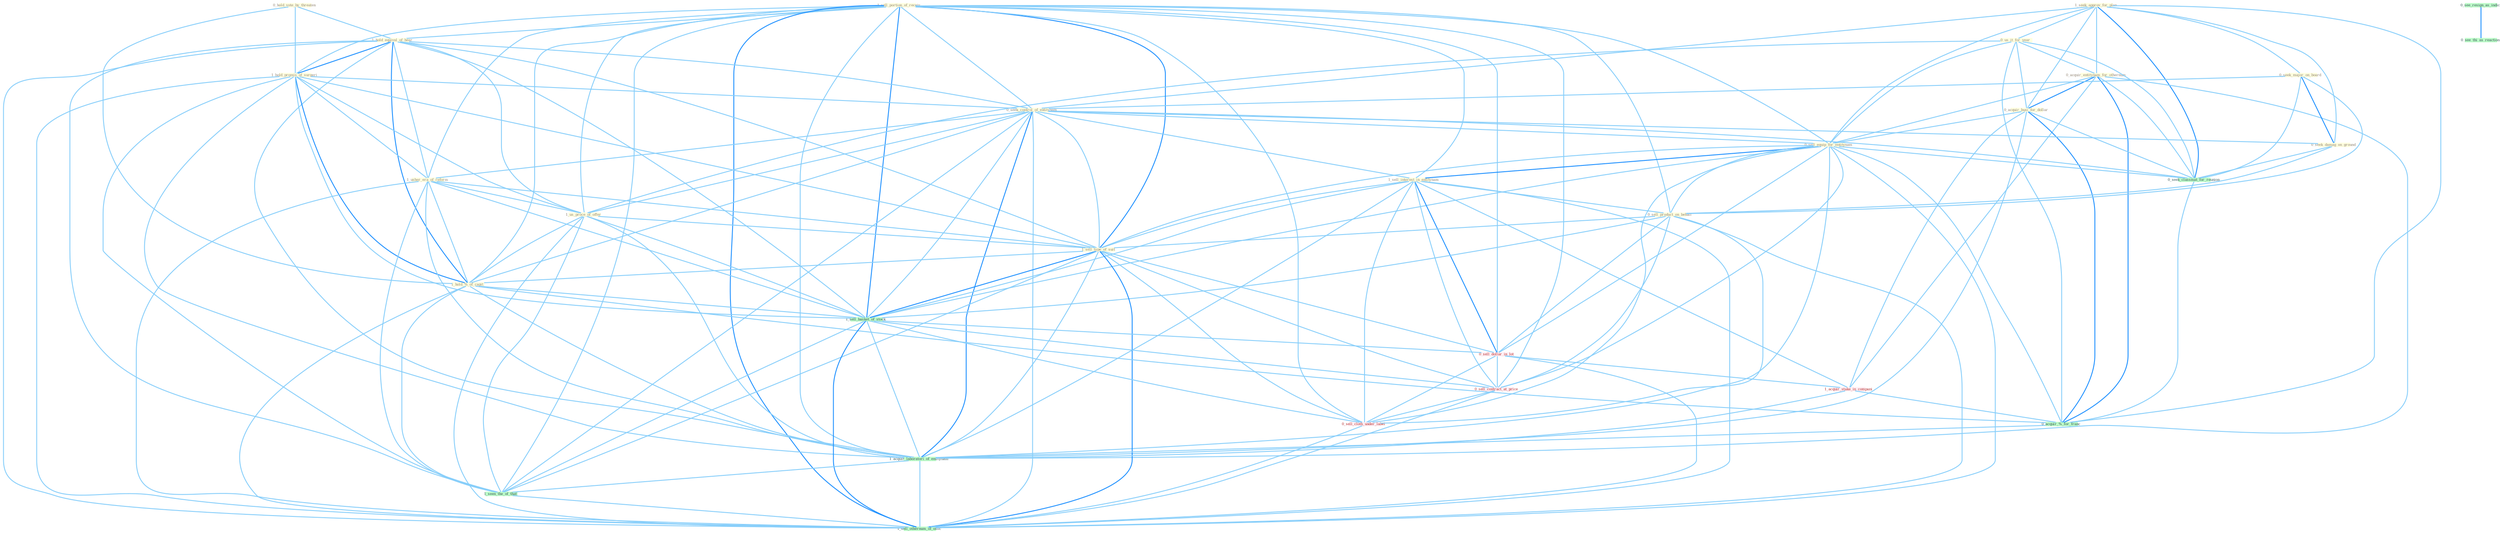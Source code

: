 Graph G{ 
    node
    [shape=polygon,style=filled,width=.5,height=.06,color="#BDFCC9",fixedsize=true,fontsize=4,
    fontcolor="#2f4f4f"];
    {node
    [color="#ffffe0", fontcolor="#8b7d6b"] "0_hold_vote_by_threaten " "1_seek_approv_for_plan " "1_sell_portion_of_receiv " "0_us_it_for_year " "1_hold_equival_of_hear " "0_acquir_entitynam_for_othernum " "0_acquir_busi_for_dollar " "0_seek_major_on_board " "1_hold_promis_of_surgeri " "0_seek_control_of_entitynam " "0_seek_damag_on_ground " "1_usher_era_of_reform " "1_us_proce_of_offer " "0_sell_equip_for_entitynam " "1_sell_interest_in_entitynam " "0_sell_product_on_behalf " "1_sell_type_of_suit " "1_hold_%_of_capit "}
{node [color="#fff0f5", fontcolor="#b22222"] "0_sell_dollar_in_lot " "1_acquir_stake_in_compani " "0_sell_contract_at_price " "0_sell_cloth_under_label "}
edge [color="#B0E2FF"];

	"0_hold_vote_by_threaten " -- "1_hold_equival_of_hear " [w="1", color="#87cefa" ];
	"0_hold_vote_by_threaten " -- "1_hold_promis_of_surgeri " [w="1", color="#87cefa" ];
	"0_hold_vote_by_threaten " -- "1_hold_%_of_capit " [w="1", color="#87cefa" ];
	"1_seek_approv_for_plan " -- "0_us_it_for_year " [w="1", color="#87cefa" ];
	"1_seek_approv_for_plan " -- "0_acquir_entitynam_for_othernum " [w="1", color="#87cefa" ];
	"1_seek_approv_for_plan " -- "0_acquir_busi_for_dollar " [w="1", color="#87cefa" ];
	"1_seek_approv_for_plan " -- "0_seek_major_on_board " [w="1", color="#87cefa" ];
	"1_seek_approv_for_plan " -- "0_seek_control_of_entitynam " [w="1", color="#87cefa" ];
	"1_seek_approv_for_plan " -- "0_seek_damag_on_ground " [w="1", color="#87cefa" ];
	"1_seek_approv_for_plan " -- "0_sell_equip_for_entitynam " [w="1", color="#87cefa" ];
	"1_seek_approv_for_plan " -- "0_seek_classmat_for_reunion " [w="2", color="#1e90ff" , len=0.8];
	"1_seek_approv_for_plan " -- "0_acquir_%_for_franc " [w="1", color="#87cefa" ];
	"1_sell_portion_of_receiv " -- "1_hold_equival_of_hear " [w="1", color="#87cefa" ];
	"1_sell_portion_of_receiv " -- "1_hold_promis_of_surgeri " [w="1", color="#87cefa" ];
	"1_sell_portion_of_receiv " -- "0_seek_control_of_entitynam " [w="1", color="#87cefa" ];
	"1_sell_portion_of_receiv " -- "1_usher_era_of_reform " [w="1", color="#87cefa" ];
	"1_sell_portion_of_receiv " -- "1_us_proce_of_offer " [w="1", color="#87cefa" ];
	"1_sell_portion_of_receiv " -- "0_sell_equip_for_entitynam " [w="1", color="#87cefa" ];
	"1_sell_portion_of_receiv " -- "1_sell_interest_in_entitynam " [w="1", color="#87cefa" ];
	"1_sell_portion_of_receiv " -- "0_sell_product_on_behalf " [w="1", color="#87cefa" ];
	"1_sell_portion_of_receiv " -- "1_sell_type_of_suit " [w="2", color="#1e90ff" , len=0.8];
	"1_sell_portion_of_receiv " -- "1_hold_%_of_capit " [w="1", color="#87cefa" ];
	"1_sell_portion_of_receiv " -- "1_sell_basket_of_stock " [w="2", color="#1e90ff" , len=0.8];
	"1_sell_portion_of_receiv " -- "0_sell_dollar_in_lot " [w="1", color="#87cefa" ];
	"1_sell_portion_of_receiv " -- "0_sell_contract_at_price " [w="1", color="#87cefa" ];
	"1_sell_portion_of_receiv " -- "1_acquir_laboratori_of_entitynam " [w="1", color="#87cefa" ];
	"1_sell_portion_of_receiv " -- "0_sell_cloth_under_label " [w="1", color="#87cefa" ];
	"1_sell_portion_of_receiv " -- "1_seen_the_of_that " [w="1", color="#87cefa" ];
	"1_sell_portion_of_receiv " -- "1_sell_othernum_of_offic " [w="2", color="#1e90ff" , len=0.8];
	"0_us_it_for_year " -- "0_acquir_entitynam_for_othernum " [w="1", color="#87cefa" ];
	"0_us_it_for_year " -- "0_acquir_busi_for_dollar " [w="1", color="#87cefa" ];
	"0_us_it_for_year " -- "1_us_proce_of_offer " [w="1", color="#87cefa" ];
	"0_us_it_for_year " -- "0_sell_equip_for_entitynam " [w="1", color="#87cefa" ];
	"0_us_it_for_year " -- "0_seek_classmat_for_reunion " [w="1", color="#87cefa" ];
	"0_us_it_for_year " -- "0_acquir_%_for_franc " [w="1", color="#87cefa" ];
	"1_hold_equival_of_hear " -- "1_hold_promis_of_surgeri " [w="2", color="#1e90ff" , len=0.8];
	"1_hold_equival_of_hear " -- "0_seek_control_of_entitynam " [w="1", color="#87cefa" ];
	"1_hold_equival_of_hear " -- "1_usher_era_of_reform " [w="1", color="#87cefa" ];
	"1_hold_equival_of_hear " -- "1_us_proce_of_offer " [w="1", color="#87cefa" ];
	"1_hold_equival_of_hear " -- "1_sell_type_of_suit " [w="1", color="#87cefa" ];
	"1_hold_equival_of_hear " -- "1_hold_%_of_capit " [w="2", color="#1e90ff" , len=0.8];
	"1_hold_equival_of_hear " -- "1_sell_basket_of_stock " [w="1", color="#87cefa" ];
	"1_hold_equival_of_hear " -- "1_acquir_laboratori_of_entitynam " [w="1", color="#87cefa" ];
	"1_hold_equival_of_hear " -- "1_seen_the_of_that " [w="1", color="#87cefa" ];
	"1_hold_equival_of_hear " -- "1_sell_othernum_of_offic " [w="1", color="#87cefa" ];
	"0_acquir_entitynam_for_othernum " -- "0_acquir_busi_for_dollar " [w="2", color="#1e90ff" , len=0.8];
	"0_acquir_entitynam_for_othernum " -- "0_sell_equip_for_entitynam " [w="1", color="#87cefa" ];
	"0_acquir_entitynam_for_othernum " -- "0_seek_classmat_for_reunion " [w="1", color="#87cefa" ];
	"0_acquir_entitynam_for_othernum " -- "1_acquir_stake_in_compani " [w="1", color="#87cefa" ];
	"0_acquir_entitynam_for_othernum " -- "0_acquir_%_for_franc " [w="2", color="#1e90ff" , len=0.8];
	"0_acquir_entitynam_for_othernum " -- "1_acquir_laboratori_of_entitynam " [w="1", color="#87cefa" ];
	"0_acquir_busi_for_dollar " -- "0_sell_equip_for_entitynam " [w="1", color="#87cefa" ];
	"0_acquir_busi_for_dollar " -- "0_seek_classmat_for_reunion " [w="1", color="#87cefa" ];
	"0_acquir_busi_for_dollar " -- "1_acquir_stake_in_compani " [w="1", color="#87cefa" ];
	"0_acquir_busi_for_dollar " -- "0_acquir_%_for_franc " [w="2", color="#1e90ff" , len=0.8];
	"0_acquir_busi_for_dollar " -- "1_acquir_laboratori_of_entitynam " [w="1", color="#87cefa" ];
	"0_seek_major_on_board " -- "0_seek_control_of_entitynam " [w="1", color="#87cefa" ];
	"0_seek_major_on_board " -- "0_seek_damag_on_ground " [w="2", color="#1e90ff" , len=0.8];
	"0_seek_major_on_board " -- "0_sell_product_on_behalf " [w="1", color="#87cefa" ];
	"0_seek_major_on_board " -- "0_seek_classmat_for_reunion " [w="1", color="#87cefa" ];
	"1_hold_promis_of_surgeri " -- "0_seek_control_of_entitynam " [w="1", color="#87cefa" ];
	"1_hold_promis_of_surgeri " -- "1_usher_era_of_reform " [w="1", color="#87cefa" ];
	"1_hold_promis_of_surgeri " -- "1_us_proce_of_offer " [w="1", color="#87cefa" ];
	"1_hold_promis_of_surgeri " -- "1_sell_type_of_suit " [w="1", color="#87cefa" ];
	"1_hold_promis_of_surgeri " -- "1_hold_%_of_capit " [w="2", color="#1e90ff" , len=0.8];
	"1_hold_promis_of_surgeri " -- "1_sell_basket_of_stock " [w="1", color="#87cefa" ];
	"1_hold_promis_of_surgeri " -- "1_acquir_laboratori_of_entitynam " [w="1", color="#87cefa" ];
	"1_hold_promis_of_surgeri " -- "1_seen_the_of_that " [w="1", color="#87cefa" ];
	"1_hold_promis_of_surgeri " -- "1_sell_othernum_of_offic " [w="1", color="#87cefa" ];
	"0_seek_control_of_entitynam " -- "0_seek_damag_on_ground " [w="1", color="#87cefa" ];
	"0_seek_control_of_entitynam " -- "1_usher_era_of_reform " [w="1", color="#87cefa" ];
	"0_seek_control_of_entitynam " -- "1_us_proce_of_offer " [w="1", color="#87cefa" ];
	"0_seek_control_of_entitynam " -- "0_sell_equip_for_entitynam " [w="1", color="#87cefa" ];
	"0_seek_control_of_entitynam " -- "1_sell_interest_in_entitynam " [w="1", color="#87cefa" ];
	"0_seek_control_of_entitynam " -- "1_sell_type_of_suit " [w="1", color="#87cefa" ];
	"0_seek_control_of_entitynam " -- "1_hold_%_of_capit " [w="1", color="#87cefa" ];
	"0_seek_control_of_entitynam " -- "0_seek_classmat_for_reunion " [w="1", color="#87cefa" ];
	"0_seek_control_of_entitynam " -- "1_sell_basket_of_stock " [w="1", color="#87cefa" ];
	"0_seek_control_of_entitynam " -- "1_acquir_laboratori_of_entitynam " [w="2", color="#1e90ff" , len=0.8];
	"0_seek_control_of_entitynam " -- "1_seen_the_of_that " [w="1", color="#87cefa" ];
	"0_seek_control_of_entitynam " -- "1_sell_othernum_of_offic " [w="1", color="#87cefa" ];
	"0_seek_damag_on_ground " -- "0_sell_product_on_behalf " [w="1", color="#87cefa" ];
	"0_seek_damag_on_ground " -- "0_seek_classmat_for_reunion " [w="1", color="#87cefa" ];
	"1_usher_era_of_reform " -- "1_us_proce_of_offer " [w="1", color="#87cefa" ];
	"1_usher_era_of_reform " -- "1_sell_type_of_suit " [w="1", color="#87cefa" ];
	"1_usher_era_of_reform " -- "1_hold_%_of_capit " [w="1", color="#87cefa" ];
	"1_usher_era_of_reform " -- "1_sell_basket_of_stock " [w="1", color="#87cefa" ];
	"1_usher_era_of_reform " -- "1_acquir_laboratori_of_entitynam " [w="1", color="#87cefa" ];
	"1_usher_era_of_reform " -- "1_seen_the_of_that " [w="1", color="#87cefa" ];
	"1_usher_era_of_reform " -- "1_sell_othernum_of_offic " [w="1", color="#87cefa" ];
	"1_us_proce_of_offer " -- "1_sell_type_of_suit " [w="1", color="#87cefa" ];
	"1_us_proce_of_offer " -- "1_hold_%_of_capit " [w="1", color="#87cefa" ];
	"1_us_proce_of_offer " -- "1_sell_basket_of_stock " [w="1", color="#87cefa" ];
	"1_us_proce_of_offer " -- "1_acquir_laboratori_of_entitynam " [w="1", color="#87cefa" ];
	"1_us_proce_of_offer " -- "1_seen_the_of_that " [w="1", color="#87cefa" ];
	"1_us_proce_of_offer " -- "1_sell_othernum_of_offic " [w="1", color="#87cefa" ];
	"0_sell_equip_for_entitynam " -- "1_sell_interest_in_entitynam " [w="2", color="#1e90ff" , len=0.8];
	"0_sell_equip_for_entitynam " -- "0_sell_product_on_behalf " [w="1", color="#87cefa" ];
	"0_sell_equip_for_entitynam " -- "1_sell_type_of_suit " [w="1", color="#87cefa" ];
	"0_sell_equip_for_entitynam " -- "0_seek_classmat_for_reunion " [w="1", color="#87cefa" ];
	"0_sell_equip_for_entitynam " -- "1_sell_basket_of_stock " [w="1", color="#87cefa" ];
	"0_sell_equip_for_entitynam " -- "0_sell_dollar_in_lot " [w="1", color="#87cefa" ];
	"0_sell_equip_for_entitynam " -- "0_acquir_%_for_franc " [w="1", color="#87cefa" ];
	"0_sell_equip_for_entitynam " -- "0_sell_contract_at_price " [w="1", color="#87cefa" ];
	"0_sell_equip_for_entitynam " -- "1_acquir_laboratori_of_entitynam " [w="1", color="#87cefa" ];
	"0_sell_equip_for_entitynam " -- "0_sell_cloth_under_label " [w="1", color="#87cefa" ];
	"0_sell_equip_for_entitynam " -- "1_sell_othernum_of_offic " [w="1", color="#87cefa" ];
	"1_sell_interest_in_entitynam " -- "0_sell_product_on_behalf " [w="1", color="#87cefa" ];
	"1_sell_interest_in_entitynam " -- "1_sell_type_of_suit " [w="1", color="#87cefa" ];
	"1_sell_interest_in_entitynam " -- "1_sell_basket_of_stock " [w="1", color="#87cefa" ];
	"1_sell_interest_in_entitynam " -- "0_sell_dollar_in_lot " [w="2", color="#1e90ff" , len=0.8];
	"1_sell_interest_in_entitynam " -- "1_acquir_stake_in_compani " [w="1", color="#87cefa" ];
	"1_sell_interest_in_entitynam " -- "0_sell_contract_at_price " [w="1", color="#87cefa" ];
	"1_sell_interest_in_entitynam " -- "1_acquir_laboratori_of_entitynam " [w="1", color="#87cefa" ];
	"1_sell_interest_in_entitynam " -- "0_sell_cloth_under_label " [w="1", color="#87cefa" ];
	"1_sell_interest_in_entitynam " -- "1_sell_othernum_of_offic " [w="1", color="#87cefa" ];
	"0_sell_product_on_behalf " -- "1_sell_type_of_suit " [w="1", color="#87cefa" ];
	"0_sell_product_on_behalf " -- "1_sell_basket_of_stock " [w="1", color="#87cefa" ];
	"0_sell_product_on_behalf " -- "0_sell_dollar_in_lot " [w="1", color="#87cefa" ];
	"0_sell_product_on_behalf " -- "0_sell_contract_at_price " [w="1", color="#87cefa" ];
	"0_sell_product_on_behalf " -- "0_sell_cloth_under_label " [w="1", color="#87cefa" ];
	"0_sell_product_on_behalf " -- "1_sell_othernum_of_offic " [w="1", color="#87cefa" ];
	"1_sell_type_of_suit " -- "1_hold_%_of_capit " [w="1", color="#87cefa" ];
	"1_sell_type_of_suit " -- "1_sell_basket_of_stock " [w="2", color="#1e90ff" , len=0.8];
	"1_sell_type_of_suit " -- "0_sell_dollar_in_lot " [w="1", color="#87cefa" ];
	"1_sell_type_of_suit " -- "0_sell_contract_at_price " [w="1", color="#87cefa" ];
	"1_sell_type_of_suit " -- "1_acquir_laboratori_of_entitynam " [w="1", color="#87cefa" ];
	"1_sell_type_of_suit " -- "0_sell_cloth_under_label " [w="1", color="#87cefa" ];
	"1_sell_type_of_suit " -- "1_seen_the_of_that " [w="1", color="#87cefa" ];
	"1_sell_type_of_suit " -- "1_sell_othernum_of_offic " [w="2", color="#1e90ff" , len=0.8];
	"1_hold_%_of_capit " -- "1_sell_basket_of_stock " [w="1", color="#87cefa" ];
	"1_hold_%_of_capit " -- "0_acquir_%_for_franc " [w="1", color="#87cefa" ];
	"1_hold_%_of_capit " -- "1_acquir_laboratori_of_entitynam " [w="1", color="#87cefa" ];
	"1_hold_%_of_capit " -- "1_seen_the_of_that " [w="1", color="#87cefa" ];
	"1_hold_%_of_capit " -- "1_sell_othernum_of_offic " [w="1", color="#87cefa" ];
	"0_seek_classmat_for_reunion " -- "0_acquir_%_for_franc " [w="1", color="#87cefa" ];
	"1_sell_basket_of_stock " -- "0_sell_dollar_in_lot " [w="1", color="#87cefa" ];
	"1_sell_basket_of_stock " -- "0_sell_contract_at_price " [w="1", color="#87cefa" ];
	"1_sell_basket_of_stock " -- "1_acquir_laboratori_of_entitynam " [w="1", color="#87cefa" ];
	"1_sell_basket_of_stock " -- "0_sell_cloth_under_label " [w="1", color="#87cefa" ];
	"1_sell_basket_of_stock " -- "1_seen_the_of_that " [w="1", color="#87cefa" ];
	"1_sell_basket_of_stock " -- "1_sell_othernum_of_offic " [w="2", color="#1e90ff" , len=0.8];
	"0_sell_dollar_in_lot " -- "1_acquir_stake_in_compani " [w="1", color="#87cefa" ];
	"0_sell_dollar_in_lot " -- "0_sell_contract_at_price " [w="1", color="#87cefa" ];
	"0_sell_dollar_in_lot " -- "0_sell_cloth_under_label " [w="1", color="#87cefa" ];
	"0_sell_dollar_in_lot " -- "1_sell_othernum_of_offic " [w="1", color="#87cefa" ];
	"0_see_resign_as_indic " -- "0_see_thi_as_reaction " [w="2", color="#1e90ff" , len=0.8];
	"1_acquir_stake_in_compani " -- "0_acquir_%_for_franc " [w="1", color="#87cefa" ];
	"1_acquir_stake_in_compani " -- "1_acquir_laboratori_of_entitynam " [w="1", color="#87cefa" ];
	"0_acquir_%_for_franc " -- "1_acquir_laboratori_of_entitynam " [w="1", color="#87cefa" ];
	"0_sell_contract_at_price " -- "0_sell_cloth_under_label " [w="1", color="#87cefa" ];
	"0_sell_contract_at_price " -- "1_sell_othernum_of_offic " [w="1", color="#87cefa" ];
	"1_acquir_laboratori_of_entitynam " -- "1_seen_the_of_that " [w="1", color="#87cefa" ];
	"1_acquir_laboratori_of_entitynam " -- "1_sell_othernum_of_offic " [w="1", color="#87cefa" ];
	"0_sell_cloth_under_label " -- "1_sell_othernum_of_offic " [w="1", color="#87cefa" ];
	"1_seen_the_of_that " -- "1_sell_othernum_of_offic " [w="1", color="#87cefa" ];
}